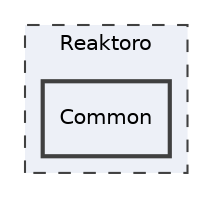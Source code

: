 digraph "Reaktoro/Common"
{
 // INTERACTIVE_SVG=YES
 // LATEX_PDF_SIZE
  bgcolor="transparent";
  edge [fontname="Helvetica",fontsize="10",labelfontname="Helvetica",labelfontsize="10"];
  node [fontname="Helvetica",fontsize="10",shape=record];
  compound=true
  subgraph clusterdir_8e92d4b241d211e8bbb38ad86320f5f7 {
    graph [ bgcolor="#edf0f7", pencolor="grey25", style="filled,dashed,", label="Reaktoro", fontname="Helvetica", fontsize="10", URL="dir_8e92d4b241d211e8bbb38ad86320f5f7.html"]
  dir_d9627cac59f1b7eb6acfee799eaf7add [shape=box, label="Common", style="filled,bold,", fillcolor="#edf0f7", color="grey25", URL="dir_d9627cac59f1b7eb6acfee799eaf7add.html"];
  }
}
